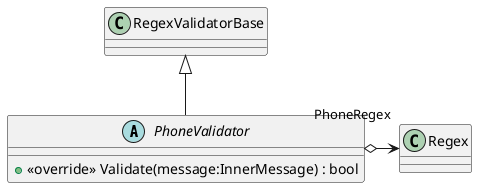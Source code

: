 @startuml
abstract class PhoneValidator {
    + <<override>> Validate(message:InnerMessage) : bool
}
RegexValidatorBase <|-- PhoneValidator
PhoneValidator o-> "PhoneRegex" Regex
@enduml
